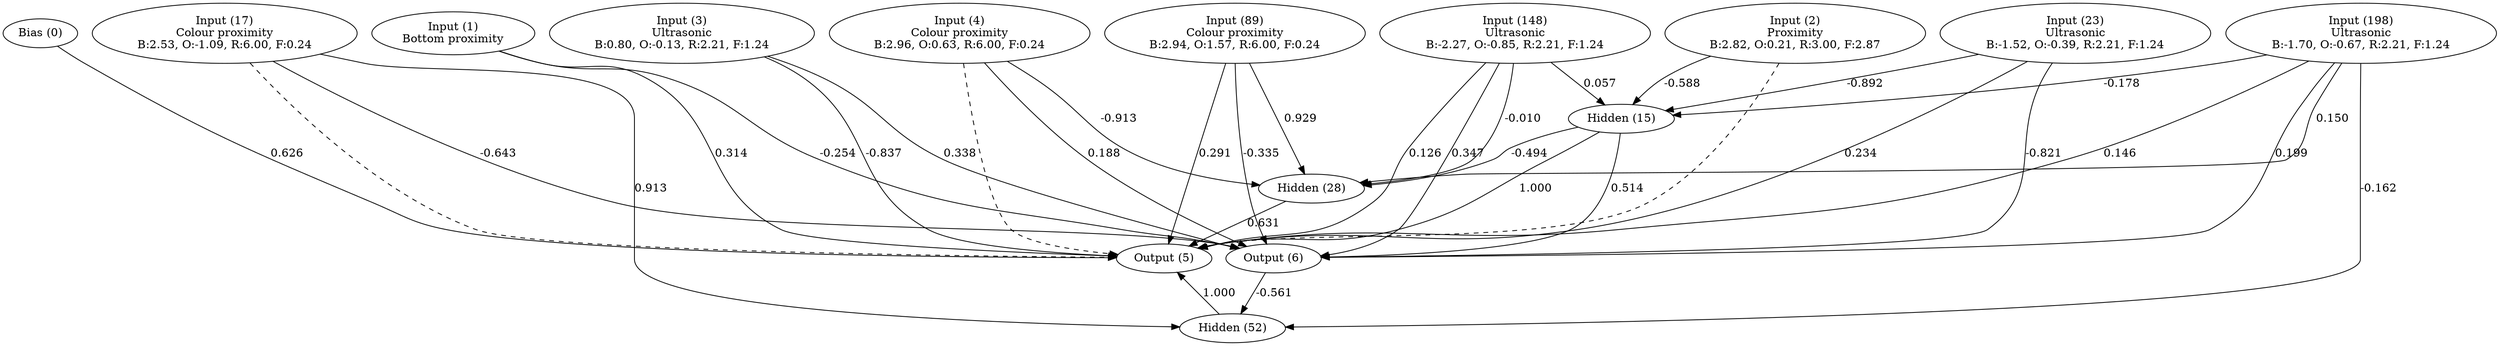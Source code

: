digraph G {
  0 [ label="Bias (0)" ];
  1 [ label="Input (1)\nBottom proximity" ];
  2 [ label="Input (2)\nProximity\nB:2.82, O:0.21, R:3.00, F:2.87" ];
  3 [ label="Input (3)\nUltrasonic\nB:0.80, O:-0.13, R:2.21, F:1.24" ];
  4 [ label="Input (4)\nColour proximity\nB:2.96, O:0.63, R:6.00, F:0.24" ];
  17 [ label="Input (17)\nColour proximity\nB:2.53, O:-1.09, R:6.00, F:0.24" ];
  23 [ label="Input (23)\nUltrasonic\nB:-1.52, O:-0.39, R:2.21, F:1.24" ];
  89 [ label="Input (89)\nColour proximity\nB:2.94, O:1.57, R:6.00, F:0.24" ];
  148 [ label="Input (148)\nUltrasonic\nB:-2.27, O:-0.85, R:2.21, F:1.24" ];
  198 [ label="Input (198)\nUltrasonic\nB:-1.70, O:-0.67, R:2.21, F:1.24" ];
  5 [ label="Output (5)" ];
  6 [ label="Output (6)" ];
  28 [ label="Hidden (28)" ];
  15 [ label="Hidden (15)" ];
  52 [ label="Hidden (52)" ];
  { rank=same 0 1 2 3 4 17 23 89 148 198 }
  { rank=same 5 6 }
  0 -> 5 [ label="0.626" ];
  1 -> 5 [ label="0.314" ];
  1 -> 6 [ label="-0.254" ];
  2 -> 5 [ style="dashed" ];
  3 -> 6 [ label="0.338" ];
  4 -> 5 [ style="dashed" ];
  4 -> 6 [ label="0.188" ];
  2 -> 15 [ label="-0.588" ];
  15 -> 5 [ label="1.000" ];
  17 -> 5 [ style="dashed" ];
  17 -> 6 [ label="-0.643" ];
  3 -> 5 [ label="-0.837" ];
  23 -> 5 [ label="0.234" ];
  23 -> 6 [ label="-0.821" ];
  4 -> 28 [ label="-0.913" ];
  28 -> 5 [ label="0.631" ];
  17 -> 52 [ label="0.913" ];
  52 -> 5 [ label="1.000" ];
  15 -> 6 [ label="0.514" ];
  89 -> 5 [ label="0.291" ];
  89 -> 6 [ label="-0.335" ];
  89 -> 28 [ label="0.929" ];
  148 -> 5 [ label="0.126" ];
  148 -> 6 [ label="0.347" ];
  148 -> 28 [ label="-0.010" ];
  148 -> 15 [ label="0.057" ];
  15 -> 28 [ label="-0.494" ];
  198 -> 5 [ label="0.146" ];
  198 -> 6 [ label="0.199" ];
  198 -> 28 [ label="0.150" ];
  198 -> 15 [ label="-0.178" ];
  198 -> 52 [ label="-0.162" ];
  23 -> 15 [ label="-0.892" ];
  6 -> 52 [ label="-0.561" ];
}
